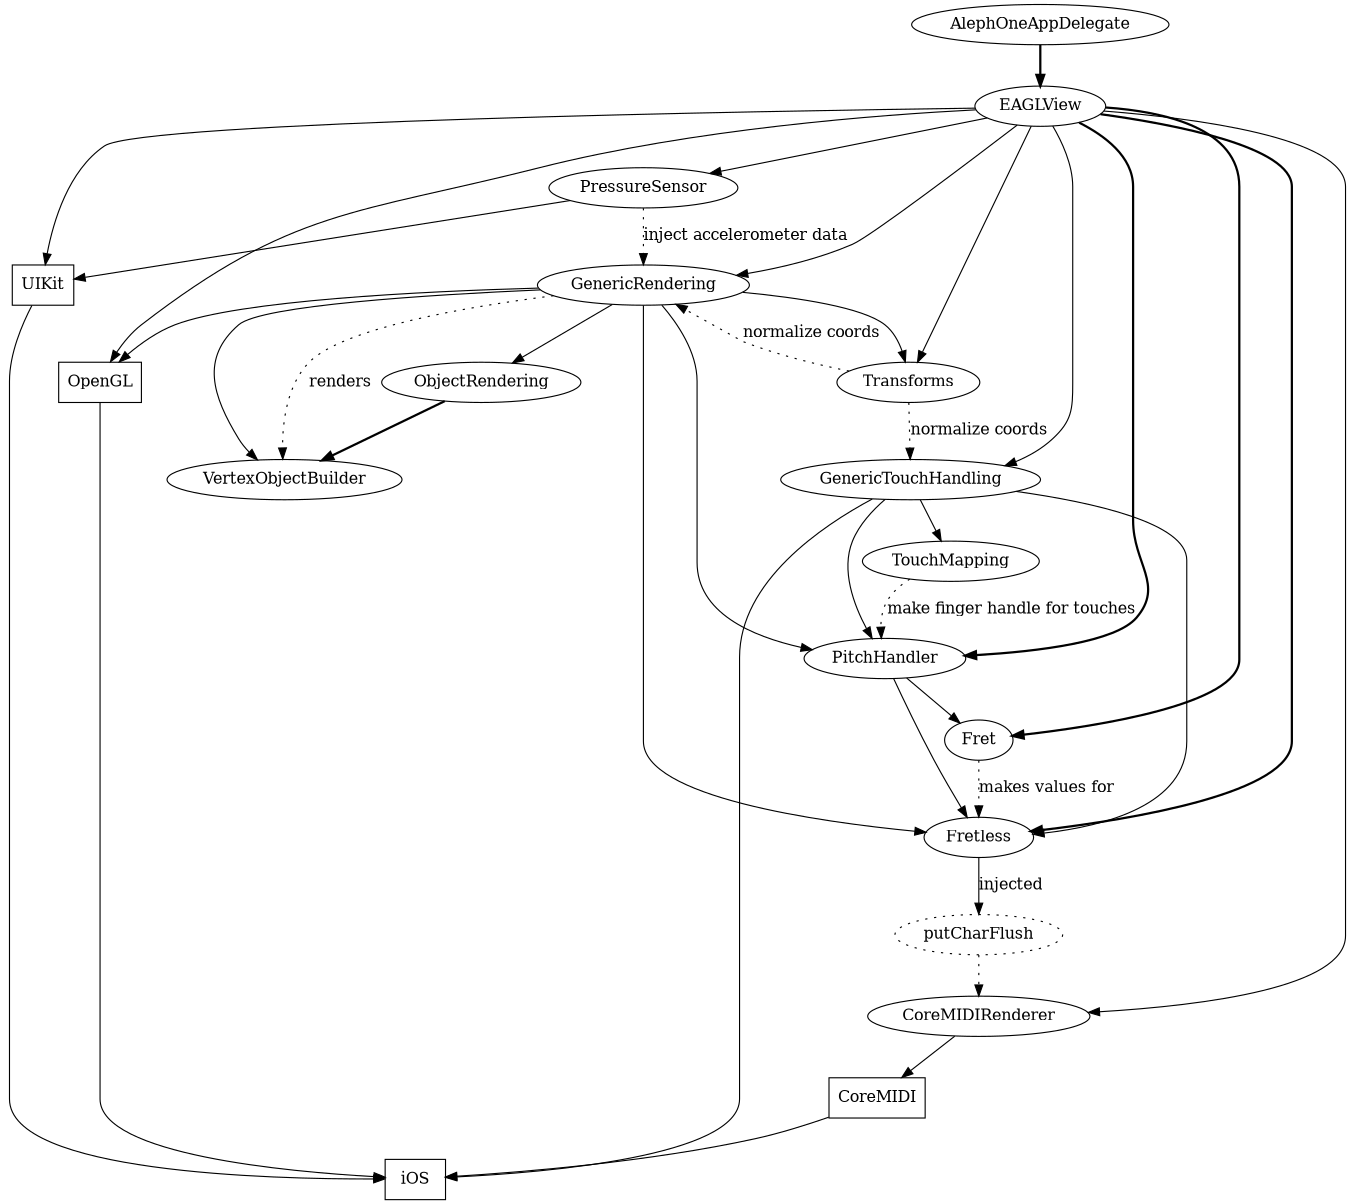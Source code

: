 digraph depends {
  size="9,9";
  ratio=fill;

  EAGLView[];
  putCharFlush[style=dotted];
  OpenGL[shape=box];
  UIKit[shape=box];
  CoreMIDI[shape=box];
  iOS[shape=box];

  OpenGL -> iOS
  UIKit -> iOS
  CoreMIDI -> iOS

  AlephOneAppDelegate -> EAGLView [style="bold"]
  PressureSensor -> UIKit
  EAGLView -> OpenGL
  EAGLView -> UIKit
  EAGLView -> Fretless [style="bold"]
  EAGLView -> Transforms
  EAGLView -> PressureSensor
  EAGLView -> CoreMIDIRenderer
  EAGLView -> GenericTouchHandling
  EAGLView -> GenericRendering
  EAGLView -> PitchHandler [style="bold"]
  EAGLView -> Fret [style="bold"]
  GenericTouchHandling -> Fretless
  GenericTouchHandling -> PitchHandler
  GenericTouchHandling -> TouchMapping
  GenericTouchHandling -> iOS
  PitchHandler -> Fretless
  PitchHandler -> Fret
  CoreMIDIRenderer -> CoreMIDI
  Fretless -> putCharFlush [label="injected"]
  GenericRendering -> OpenGL
  GenericRendering -> PitchHandler
  GenericRendering -> Fretless
  GenericRendering -> VertexObjectBuilder
  GenericRendering -> Transforms
  GenericRendering -> ObjectRendering
  GenericRendering -> VertexObjectBuilder [style="dotted" label="renders"]
  ObjectRendering -> VertexObjectBuilder [style="bold"]
  PressureSensor -> GenericRendering [style="dotted" label="inject accelerometer data"]

  TouchMapping -> PitchHandler [label="make finger handle for touches", style="dotted"]

  Transforms -> GenericRendering [label="normalize coords", style="dotted"]
  Transforms -> GenericTouchHandling [label="normalize coords", style="dotted"]
  putCharFlush -> CoreMIDIRenderer [style="dotted"]

  Fret -> Fretless [label="makes values for", style=dotted] 
}